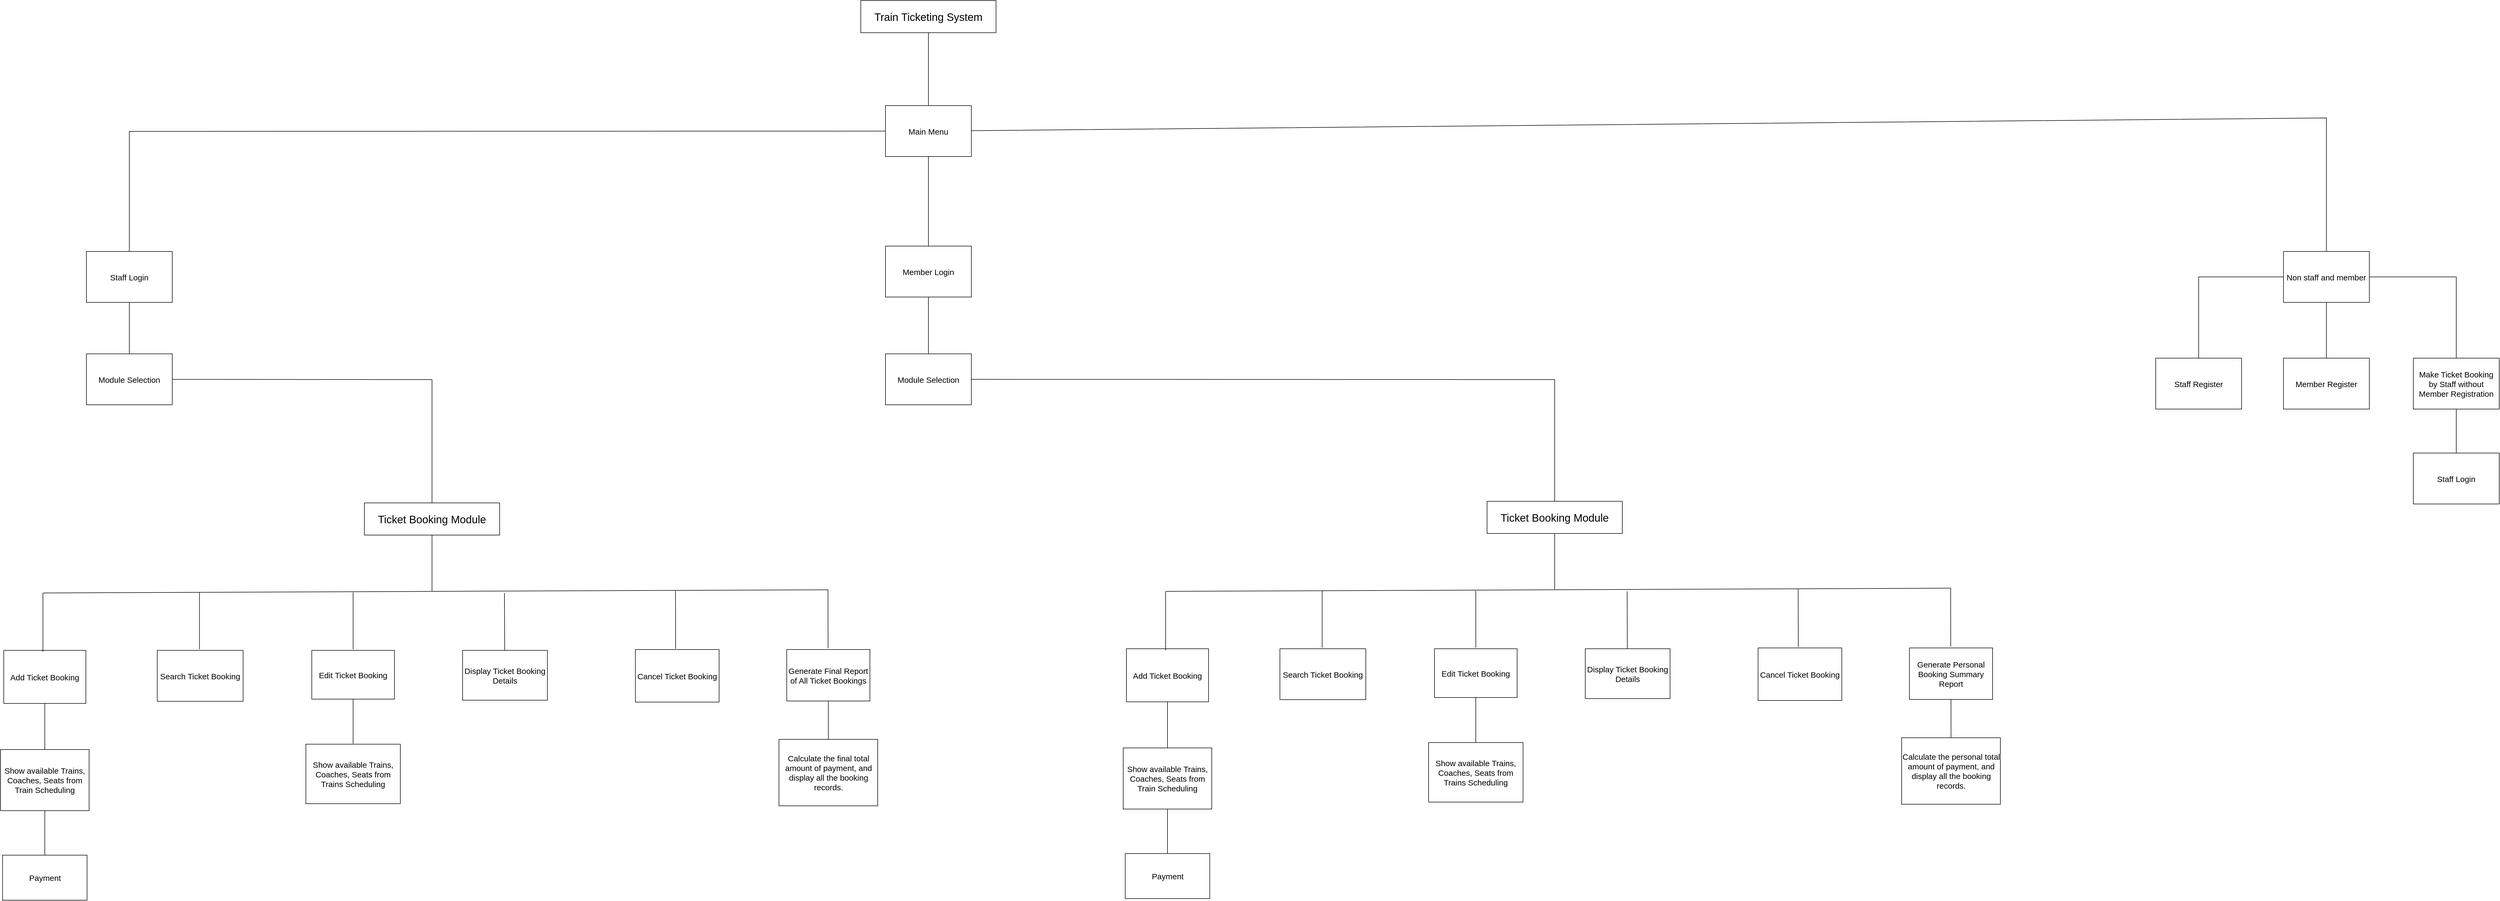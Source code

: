 <mxfile version="24.0.7" type="device">
  <diagram name="Page-1" id="4VUg6saWRizkleNZj2ED">
    <mxGraphModel dx="3587" dy="3716" grid="0" gridSize="10" guides="1" tooltips="1" connect="1" arrows="1" fold="1" page="0" pageScale="1" pageWidth="1600" pageHeight="900" math="0" shadow="0">
      <root>
        <mxCell id="0" />
        <mxCell id="1" parent="0" />
        <mxCell id="iW0ZyhLI2MdNcuru9LTY-1" value="&lt;font style=&quot;font-size: 20px;&quot;&gt;Ticket Booking Module&lt;/font&gt;" style="rounded=0;whiteSpace=wrap;html=1;" parent="1" vertex="1">
          <mxGeometry x="2594" y="-750" width="252" height="60" as="geometry" />
        </mxCell>
        <mxCell id="iW0ZyhLI2MdNcuru9LTY-3" value="Show available Trains, Coaches, Seats from Train Scheduling" style="rounded=0;whiteSpace=wrap;html=1;movable=1;resizable=1;rotatable=1;deletable=1;editable=1;locked=0;connectable=1;fontSize=15;" parent="1" vertex="1">
          <mxGeometry x="1916" y="-290" width="165" height="114" as="geometry" />
        </mxCell>
        <mxCell id="iW0ZyhLI2MdNcuru9LTY-5" value="Payment" style="rounded=0;whiteSpace=wrap;html=1;movable=1;resizable=1;rotatable=1;deletable=1;editable=1;locked=0;connectable=1;fontSize=15;" parent="1" vertex="1">
          <mxGeometry x="1919.75" y="-93" width="157.5" height="84" as="geometry" />
        </mxCell>
        <mxCell id="iW0ZyhLI2MdNcuru9LTY-7" value="Add Ticket Booking" style="rounded=0;whiteSpace=wrap;html=1;movable=1;resizable=1;rotatable=1;deletable=1;editable=1;locked=0;connectable=1;fontSize=15;" parent="1" vertex="1">
          <mxGeometry x="1922" y="-475" width="153" height="99" as="geometry" />
        </mxCell>
        <mxCell id="iW0ZyhLI2MdNcuru9LTY-8" value="Search Ticket Booking" style="rounded=0;whiteSpace=wrap;html=1;fontSize=15;" parent="1" vertex="1">
          <mxGeometry x="2208" y="-475" width="160" height="95" as="geometry" />
        </mxCell>
        <mxCell id="iW0ZyhLI2MdNcuru9LTY-10" value="Edit Ticket Booking" style="rounded=0;whiteSpace=wrap;html=1;movable=1;resizable=1;rotatable=1;deletable=1;editable=1;locked=0;connectable=1;fontSize=15;" parent="1" vertex="1">
          <mxGeometry x="2496" y="-475" width="154" height="91" as="geometry" />
        </mxCell>
        <mxCell id="iW0ZyhLI2MdNcuru9LTY-12" value="Show available Trains, Coaches, Seats from Trains Scheduling" style="rounded=0;whiteSpace=wrap;html=1;movable=1;resizable=1;rotatable=1;deletable=1;editable=1;locked=0;connectable=1;fontSize=15;" parent="1" vertex="1">
          <mxGeometry x="2485" y="-300" width="176" height="111" as="geometry" />
        </mxCell>
        <mxCell id="iW0ZyhLI2MdNcuru9LTY-15" value="Cancel Ticket Booking" style="rounded=0;whiteSpace=wrap;html=1;movable=1;resizable=1;rotatable=1;deletable=1;editable=1;locked=0;connectable=1;fontSize=15;" parent="1" vertex="1">
          <mxGeometry x="3099" y="-476.5" width="156" height="98" as="geometry" />
        </mxCell>
        <mxCell id="iW0ZyhLI2MdNcuru9LTY-17" value="Display Ticket Booking Details" style="rounded=0;whiteSpace=wrap;html=1;fontSize=15;" parent="1" vertex="1">
          <mxGeometry x="2777" y="-475" width="158" height="93" as="geometry" />
        </mxCell>
        <mxCell id="iW0ZyhLI2MdNcuru9LTY-19" value="Generate Personal Booking Summary Report" style="rounded=0;whiteSpace=wrap;html=1;fontSize=15;" parent="1" vertex="1">
          <mxGeometry x="3381" y="-476.5" width="155" height="96" as="geometry" />
        </mxCell>
        <mxCell id="iW0ZyhLI2MdNcuru9LTY-20" value="Calculate the personal total amount of payment, and display all the booking records." style="rounded=0;whiteSpace=wrap;html=1;fontSize=15;" parent="1" vertex="1">
          <mxGeometry x="3366.5" y="-309" width="184" height="124" as="geometry" />
        </mxCell>
        <mxCell id="iW0ZyhLI2MdNcuru9LTY-21" value="" style="endArrow=none;html=1;rounded=0;entryX=0.5;entryY=1;entryDx=0;entryDy=0;" parent="1" target="iW0ZyhLI2MdNcuru9LTY-1" edge="1">
          <mxGeometry width="50" height="50" relative="1" as="geometry">
            <mxPoint x="2720" y="-586" as="sourcePoint" />
            <mxPoint x="2711" y="-669" as="targetPoint" />
          </mxGeometry>
        </mxCell>
        <mxCell id="iW0ZyhLI2MdNcuru9LTY-22" value="" style="endArrow=none;html=1;rounded=0;" parent="1" edge="1">
          <mxGeometry width="50" height="50" relative="1" as="geometry">
            <mxPoint x="1995.5" y="-582" as="sourcePoint" />
            <mxPoint x="3458" y="-588" as="targetPoint" />
          </mxGeometry>
        </mxCell>
        <mxCell id="iW0ZyhLI2MdNcuru9LTY-24" value="" style="endArrow=none;html=1;rounded=0;entryX=0.5;entryY=1;entryDx=0;entryDy=0;" parent="1" edge="1">
          <mxGeometry width="50" height="50" relative="1" as="geometry">
            <mxPoint x="1995" y="-472" as="sourcePoint" />
            <mxPoint x="1995" y="-582" as="targetPoint" />
          </mxGeometry>
        </mxCell>
        <mxCell id="iW0ZyhLI2MdNcuru9LTY-26" value="" style="endArrow=none;html=1;rounded=0;entryX=0.5;entryY=1;entryDx=0;entryDy=0;" parent="1" edge="1">
          <mxGeometry width="50" height="50" relative="1" as="geometry">
            <mxPoint x="2286.71" y="-477" as="sourcePoint" />
            <mxPoint x="2286.71" y="-583" as="targetPoint" />
          </mxGeometry>
        </mxCell>
        <mxCell id="iW0ZyhLI2MdNcuru9LTY-27" value="" style="endArrow=none;html=1;rounded=0;entryX=0.5;entryY=1;entryDx=0;entryDy=0;" parent="1" edge="1">
          <mxGeometry width="50" height="50" relative="1" as="geometry">
            <mxPoint x="2573" y="-477" as="sourcePoint" />
            <mxPoint x="2573" y="-583" as="targetPoint" />
          </mxGeometry>
        </mxCell>
        <mxCell id="iW0ZyhLI2MdNcuru9LTY-28" value="" style="endArrow=none;html=1;rounded=0;" parent="1" edge="1">
          <mxGeometry width="50" height="50" relative="1" as="geometry">
            <mxPoint x="2855.41" y="-475" as="sourcePoint" />
            <mxPoint x="2855" y="-582" as="targetPoint" />
          </mxGeometry>
        </mxCell>
        <mxCell id="iW0ZyhLI2MdNcuru9LTY-29" value="" style="endArrow=none;html=1;rounded=0;entryX=0.5;entryY=1;entryDx=0;entryDy=0;" parent="1" edge="1">
          <mxGeometry width="50" height="50" relative="1" as="geometry">
            <mxPoint x="3174" y="-478" as="sourcePoint" />
            <mxPoint x="3173.71" y="-586" as="targetPoint" />
          </mxGeometry>
        </mxCell>
        <mxCell id="iW0ZyhLI2MdNcuru9LTY-31" value="" style="endArrow=none;html=1;rounded=0;entryX=0.5;entryY=1;entryDx=0;entryDy=0;" parent="1" edge="1">
          <mxGeometry width="50" height="50" relative="1" as="geometry">
            <mxPoint x="3458" y="-479" as="sourcePoint" />
            <mxPoint x="3457.86" y="-588" as="targetPoint" />
          </mxGeometry>
        </mxCell>
        <mxCell id="iW0ZyhLI2MdNcuru9LTY-34" value="" style="endArrow=none;html=1;rounded=0;exitX=0.5;exitY=1;exitDx=0;exitDy=0;entryX=0.5;entryY=0;entryDx=0;entryDy=0;" parent="1" edge="1" target="iW0ZyhLI2MdNcuru9LTY-3" source="iW0ZyhLI2MdNcuru9LTY-7">
          <mxGeometry width="50" height="50" relative="1" as="geometry">
            <mxPoint x="1965" y="-208.23" as="sourcePoint" />
            <mxPoint x="2002" y="-281" as="targetPoint" />
          </mxGeometry>
        </mxCell>
        <mxCell id="iW0ZyhLI2MdNcuru9LTY-36" value="" style="endArrow=none;html=1;rounded=0;exitX=0.5;exitY=1;exitDx=0;exitDy=0;entryX=0.5;entryY=0;entryDx=0;entryDy=0;" parent="1" edge="1" target="iW0ZyhLI2MdNcuru9LTY-5" source="iW0ZyhLI2MdNcuru9LTY-3">
          <mxGeometry width="50" height="50" relative="1" as="geometry">
            <mxPoint x="1986" y="-142.0" as="sourcePoint" />
            <mxPoint x="2081" y="-133.77" as="targetPoint" />
          </mxGeometry>
        </mxCell>
        <mxCell id="iW0ZyhLI2MdNcuru9LTY-42" value="" style="endArrow=none;html=1;rounded=0;exitX=0.5;exitY=1;exitDx=0;exitDy=0;" parent="1" edge="1" source="iW0ZyhLI2MdNcuru9LTY-10">
          <mxGeometry width="50" height="50" relative="1" as="geometry">
            <mxPoint x="2541" y="-200.24" as="sourcePoint" />
            <mxPoint x="2573" y="-301" as="targetPoint" />
          </mxGeometry>
        </mxCell>
        <mxCell id="iW0ZyhLI2MdNcuru9LTY-50" value="" style="endArrow=none;html=1;rounded=0;exitX=0.5;exitY=0;exitDx=0;exitDy=0;entryX=0.5;entryY=1;entryDx=0;entryDy=0;" parent="1" target="iW0ZyhLI2MdNcuru9LTY-19" edge="1" source="iW0ZyhLI2MdNcuru9LTY-20">
          <mxGeometry width="50" height="50" relative="1" as="geometry">
            <mxPoint x="3429" y="-321" as="sourcePoint" />
            <mxPoint x="3666" y="-362" as="targetPoint" />
          </mxGeometry>
        </mxCell>
        <mxCell id="xvihahwI_SfnJdkpDrHd-46" style="edgeStyle=none;rounded=0;orthogonalLoop=1;jettySize=auto;html=1;entryX=0.5;entryY=0;entryDx=0;entryDy=0;endArrow=none;endFill=0;" edge="1" parent="1" source="xvihahwI_SfnJdkpDrHd-3" target="xvihahwI_SfnJdkpDrHd-5">
          <mxGeometry relative="1" as="geometry" />
        </mxCell>
        <mxCell id="xvihahwI_SfnJdkpDrHd-3" value="&lt;font style=&quot;font-size: 20px;&quot;&gt;Train Ticketing System&lt;/font&gt;" style="rounded=0;whiteSpace=wrap;html=1;" vertex="1" parent="1">
          <mxGeometry x="1427" y="-1684" width="252" height="60" as="geometry" />
        </mxCell>
        <mxCell id="xvihahwI_SfnJdkpDrHd-48" style="edgeStyle=none;rounded=0;orthogonalLoop=1;jettySize=auto;html=1;entryX=0.5;entryY=0;entryDx=0;entryDy=0;endArrow=none;endFill=0;" edge="1" parent="1" source="xvihahwI_SfnJdkpDrHd-5" target="xvihahwI_SfnJdkpDrHd-7">
          <mxGeometry relative="1" as="geometry" />
        </mxCell>
        <mxCell id="xvihahwI_SfnJdkpDrHd-53" style="edgeStyle=none;rounded=0;orthogonalLoop=1;jettySize=auto;html=1;strokeColor=default;align=center;verticalAlign=middle;fontFamily=Helvetica;fontSize=11;fontColor=default;labelBackgroundColor=default;endArrow=none;endFill=0;entryX=0.5;entryY=0;entryDx=0;entryDy=0;" edge="1" parent="1" source="xvihahwI_SfnJdkpDrHd-5" target="xvihahwI_SfnJdkpDrHd-6">
          <mxGeometry relative="1" as="geometry">
            <mxPoint x="468.286" y="-1435" as="targetPoint" />
            <Array as="points">
              <mxPoint x="64" y="-1440" />
            </Array>
          </mxGeometry>
        </mxCell>
        <mxCell id="xvihahwI_SfnJdkpDrHd-54" style="edgeStyle=none;rounded=0;orthogonalLoop=1;jettySize=auto;html=1;strokeColor=default;align=center;verticalAlign=middle;fontFamily=Helvetica;fontSize=11;fontColor=default;labelBackgroundColor=default;endArrow=none;endFill=0;entryX=0.5;entryY=0;entryDx=0;entryDy=0;" edge="1" parent="1" source="xvihahwI_SfnJdkpDrHd-5" target="xvihahwI_SfnJdkpDrHd-8">
          <mxGeometry relative="1" as="geometry">
            <mxPoint x="3471.667" y="-1398.667" as="targetPoint" />
            <Array as="points">
              <mxPoint x="4158" y="-1465" />
            </Array>
          </mxGeometry>
        </mxCell>
        <mxCell id="xvihahwI_SfnJdkpDrHd-5" value="Main Menu" style="rounded=0;whiteSpace=wrap;html=1;fontSize=15;" vertex="1" parent="1">
          <mxGeometry x="1473" y="-1488" width="160" height="95" as="geometry" />
        </mxCell>
        <mxCell id="xvihahwI_SfnJdkpDrHd-50" value="" style="edgeStyle=none;rounded=0;orthogonalLoop=1;jettySize=auto;html=1;strokeColor=default;align=center;verticalAlign=middle;fontFamily=Helvetica;fontSize=11;fontColor=default;labelBackgroundColor=default;endArrow=none;endFill=0;" edge="1" parent="1" source="xvihahwI_SfnJdkpDrHd-6" target="xvihahwI_SfnJdkpDrHd-13">
          <mxGeometry relative="1" as="geometry" />
        </mxCell>
        <mxCell id="xvihahwI_SfnJdkpDrHd-6" value="Staff Login" style="rounded=0;whiteSpace=wrap;html=1;fontSize=15;" vertex="1" parent="1">
          <mxGeometry x="-16" y="-1216" width="160" height="95" as="geometry" />
        </mxCell>
        <mxCell id="xvihahwI_SfnJdkpDrHd-49" value="" style="edgeStyle=none;rounded=0;orthogonalLoop=1;jettySize=auto;html=1;endArrow=none;endFill=0;" edge="1" parent="1" source="xvihahwI_SfnJdkpDrHd-7" target="xvihahwI_SfnJdkpDrHd-12">
          <mxGeometry relative="1" as="geometry" />
        </mxCell>
        <mxCell id="xvihahwI_SfnJdkpDrHd-7" value="Member Login" style="rounded=0;whiteSpace=wrap;html=1;fontSize=15;" vertex="1" parent="1">
          <mxGeometry x="1473" y="-1226" width="160" height="95" as="geometry" />
        </mxCell>
        <mxCell id="xvihahwI_SfnJdkpDrHd-39" value="" style="edgeStyle=orthogonalEdgeStyle;rounded=0;orthogonalLoop=1;jettySize=auto;html=1;endArrow=none;endFill=0;" edge="1" parent="1" source="xvihahwI_SfnJdkpDrHd-8" target="xvihahwI_SfnJdkpDrHd-10">
          <mxGeometry relative="1" as="geometry" />
        </mxCell>
        <mxCell id="xvihahwI_SfnJdkpDrHd-40" style="edgeStyle=orthogonalEdgeStyle;rounded=0;orthogonalLoop=1;jettySize=auto;html=1;exitX=0;exitY=0.5;exitDx=0;exitDy=0;entryX=0.5;entryY=0;entryDx=0;entryDy=0;endArrow=none;endFill=0;" edge="1" parent="1" source="xvihahwI_SfnJdkpDrHd-8" target="xvihahwI_SfnJdkpDrHd-9">
          <mxGeometry relative="1" as="geometry" />
        </mxCell>
        <mxCell id="xvihahwI_SfnJdkpDrHd-43" style="edgeStyle=orthogonalEdgeStyle;rounded=0;orthogonalLoop=1;jettySize=auto;html=1;endArrow=none;endFill=0;" edge="1" parent="1" source="xvihahwI_SfnJdkpDrHd-8" target="xvihahwI_SfnJdkpDrHd-11">
          <mxGeometry relative="1" as="geometry" />
        </mxCell>
        <mxCell id="xvihahwI_SfnJdkpDrHd-8" value="Non staff and member" style="rounded=0;whiteSpace=wrap;html=1;fontSize=15;" vertex="1" parent="1">
          <mxGeometry x="4078" y="-1216" width="160" height="95" as="geometry" />
        </mxCell>
        <mxCell id="xvihahwI_SfnJdkpDrHd-9" value="Staff Register" style="rounded=0;whiteSpace=wrap;html=1;fontSize=15;" vertex="1" parent="1">
          <mxGeometry x="3840" y="-1017" width="160" height="95" as="geometry" />
        </mxCell>
        <mxCell id="xvihahwI_SfnJdkpDrHd-10" value="Member Register" style="rounded=0;whiteSpace=wrap;html=1;fontSize=15;" vertex="1" parent="1">
          <mxGeometry x="4078" y="-1017" width="160" height="95" as="geometry" />
        </mxCell>
        <mxCell id="xvihahwI_SfnJdkpDrHd-38" value="" style="edgeStyle=orthogonalEdgeStyle;rounded=0;orthogonalLoop=1;jettySize=auto;html=1;endArrow=none;endFill=0;" edge="1" parent="1" source="xvihahwI_SfnJdkpDrHd-11" target="xvihahwI_SfnJdkpDrHd-37">
          <mxGeometry relative="1" as="geometry" />
        </mxCell>
        <mxCell id="xvihahwI_SfnJdkpDrHd-11" value="Make Ticket Booking by Staff without Member Registration" style="rounded=0;whiteSpace=wrap;html=1;fontSize=15;" vertex="1" parent="1">
          <mxGeometry x="4320" y="-1017" width="160" height="95" as="geometry" />
        </mxCell>
        <mxCell id="xvihahwI_SfnJdkpDrHd-55" style="edgeStyle=none;rounded=0;orthogonalLoop=1;jettySize=auto;html=1;entryX=0.5;entryY=0;entryDx=0;entryDy=0;strokeColor=default;align=center;verticalAlign=middle;fontFamily=Helvetica;fontSize=11;fontColor=default;labelBackgroundColor=default;endArrow=none;endFill=0;" edge="1" parent="1" source="xvihahwI_SfnJdkpDrHd-12" target="iW0ZyhLI2MdNcuru9LTY-1">
          <mxGeometry relative="1" as="geometry">
            <Array as="points">
              <mxPoint x="2720" y="-977" />
            </Array>
          </mxGeometry>
        </mxCell>
        <mxCell id="xvihahwI_SfnJdkpDrHd-12" value="Module Selection" style="rounded=0;whiteSpace=wrap;html=1;fontSize=15;" vertex="1" parent="1">
          <mxGeometry x="1473" y="-1025" width="160" height="95" as="geometry" />
        </mxCell>
        <mxCell id="xvihahwI_SfnJdkpDrHd-52" style="edgeStyle=none;rounded=0;orthogonalLoop=1;jettySize=auto;html=1;entryX=0.5;entryY=0;entryDx=0;entryDy=0;strokeColor=default;align=center;verticalAlign=middle;fontFamily=Helvetica;fontSize=11;fontColor=default;labelBackgroundColor=default;endArrow=none;endFill=0;" edge="1" parent="1" source="xvihahwI_SfnJdkpDrHd-13" target="xvihahwI_SfnJdkpDrHd-14">
          <mxGeometry relative="1" as="geometry">
            <Array as="points">
              <mxPoint x="628" y="-977" />
            </Array>
          </mxGeometry>
        </mxCell>
        <mxCell id="xvihahwI_SfnJdkpDrHd-13" value="Module Selection" style="rounded=0;whiteSpace=wrap;html=1;fontSize=15;" vertex="1" parent="1">
          <mxGeometry x="-16" y="-1025" width="160" height="95" as="geometry" />
        </mxCell>
        <mxCell id="xvihahwI_SfnJdkpDrHd-14" value="&lt;font style=&quot;font-size: 20px;&quot;&gt;Ticket Booking Module&lt;/font&gt;" style="rounded=0;whiteSpace=wrap;html=1;" vertex="1" parent="1">
          <mxGeometry x="502" y="-747" width="252" height="60" as="geometry" />
        </mxCell>
        <mxCell id="xvihahwI_SfnJdkpDrHd-15" value="Show available Trains, Coaches, Seats from Train Scheduling" style="rounded=0;whiteSpace=wrap;html=1;movable=1;resizable=1;rotatable=1;deletable=1;editable=1;locked=0;connectable=1;fontSize=15;" vertex="1" parent="1">
          <mxGeometry x="-176" y="-287" width="165" height="114" as="geometry" />
        </mxCell>
        <mxCell id="xvihahwI_SfnJdkpDrHd-16" value="Payment" style="rounded=0;whiteSpace=wrap;html=1;movable=1;resizable=1;rotatable=1;deletable=1;editable=1;locked=0;connectable=1;fontSize=15;" vertex="1" parent="1">
          <mxGeometry x="-172.25" y="-90" width="157.5" height="84" as="geometry" />
        </mxCell>
        <mxCell id="xvihahwI_SfnJdkpDrHd-17" value="Add Ticket Booking" style="rounded=0;whiteSpace=wrap;html=1;movable=1;resizable=1;rotatable=1;deletable=1;editable=1;locked=0;connectable=1;fontSize=15;" vertex="1" parent="1">
          <mxGeometry x="-170" y="-472" width="153" height="99" as="geometry" />
        </mxCell>
        <mxCell id="xvihahwI_SfnJdkpDrHd-18" value="Search Ticket Booking" style="rounded=0;whiteSpace=wrap;html=1;fontSize=15;" vertex="1" parent="1">
          <mxGeometry x="116" y="-472" width="160" height="95" as="geometry" />
        </mxCell>
        <mxCell id="xvihahwI_SfnJdkpDrHd-19" value="Edit Ticket Booking" style="rounded=0;whiteSpace=wrap;html=1;movable=1;resizable=1;rotatable=1;deletable=1;editable=1;locked=0;connectable=1;fontSize=15;" vertex="1" parent="1">
          <mxGeometry x="404" y="-472" width="154" height="91" as="geometry" />
        </mxCell>
        <mxCell id="xvihahwI_SfnJdkpDrHd-20" value="Show available Trains, Coaches, Seats from Trains Scheduling" style="rounded=0;whiteSpace=wrap;html=1;movable=1;resizable=1;rotatable=1;deletable=1;editable=1;locked=0;connectable=1;fontSize=15;" vertex="1" parent="1">
          <mxGeometry x="393" y="-297" width="176" height="111" as="geometry" />
        </mxCell>
        <mxCell id="xvihahwI_SfnJdkpDrHd-21" value="Cancel Ticket Booking" style="rounded=0;whiteSpace=wrap;html=1;movable=1;resizable=1;rotatable=1;deletable=1;editable=1;locked=0;connectable=1;fontSize=15;" vertex="1" parent="1">
          <mxGeometry x="1007" y="-473.5" width="156" height="98" as="geometry" />
        </mxCell>
        <mxCell id="xvihahwI_SfnJdkpDrHd-22" value="Display Ticket Booking Details" style="rounded=0;whiteSpace=wrap;html=1;fontSize=15;" vertex="1" parent="1">
          <mxGeometry x="685" y="-472" width="158" height="93" as="geometry" />
        </mxCell>
        <mxCell id="xvihahwI_SfnJdkpDrHd-23" value="Generate Final Report of All Ticket Bookings" style="rounded=0;whiteSpace=wrap;html=1;fontSize=15;" vertex="1" parent="1">
          <mxGeometry x="1289" y="-473.5" width="155" height="96" as="geometry" />
        </mxCell>
        <mxCell id="xvihahwI_SfnJdkpDrHd-24" value="Calculate the final total amount of payment, and display all the booking records." style="rounded=0;whiteSpace=wrap;html=1;fontSize=15;" vertex="1" parent="1">
          <mxGeometry x="1274.5" y="-306" width="184" height="124" as="geometry" />
        </mxCell>
        <mxCell id="xvihahwI_SfnJdkpDrHd-25" value="" style="endArrow=none;html=1;rounded=0;entryX=0.5;entryY=1;entryDx=0;entryDy=0;" edge="1" target="xvihahwI_SfnJdkpDrHd-14" parent="1">
          <mxGeometry width="50" height="50" relative="1" as="geometry">
            <mxPoint x="628" y="-583" as="sourcePoint" />
            <mxPoint x="619" y="-666" as="targetPoint" />
          </mxGeometry>
        </mxCell>
        <mxCell id="xvihahwI_SfnJdkpDrHd-26" value="" style="endArrow=none;html=1;rounded=0;" edge="1" parent="1">
          <mxGeometry width="50" height="50" relative="1" as="geometry">
            <mxPoint x="-96.5" y="-579" as="sourcePoint" />
            <mxPoint x="1366" y="-585" as="targetPoint" />
          </mxGeometry>
        </mxCell>
        <mxCell id="xvihahwI_SfnJdkpDrHd-27" value="" style="endArrow=none;html=1;rounded=0;entryX=0.5;entryY=1;entryDx=0;entryDy=0;" edge="1" parent="1">
          <mxGeometry width="50" height="50" relative="1" as="geometry">
            <mxPoint x="-97" y="-469" as="sourcePoint" />
            <mxPoint x="-97" y="-579" as="targetPoint" />
          </mxGeometry>
        </mxCell>
        <mxCell id="xvihahwI_SfnJdkpDrHd-28" value="" style="endArrow=none;html=1;rounded=0;entryX=0.5;entryY=1;entryDx=0;entryDy=0;" edge="1" parent="1">
          <mxGeometry width="50" height="50" relative="1" as="geometry">
            <mxPoint x="194.71" y="-474" as="sourcePoint" />
            <mxPoint x="194.71" y="-580" as="targetPoint" />
          </mxGeometry>
        </mxCell>
        <mxCell id="xvihahwI_SfnJdkpDrHd-29" value="" style="endArrow=none;html=1;rounded=0;entryX=0.5;entryY=1;entryDx=0;entryDy=0;" edge="1" parent="1">
          <mxGeometry width="50" height="50" relative="1" as="geometry">
            <mxPoint x="481" y="-474" as="sourcePoint" />
            <mxPoint x="481" y="-580" as="targetPoint" />
          </mxGeometry>
        </mxCell>
        <mxCell id="xvihahwI_SfnJdkpDrHd-30" value="" style="endArrow=none;html=1;rounded=0;" edge="1" parent="1">
          <mxGeometry width="50" height="50" relative="1" as="geometry">
            <mxPoint x="763.41" y="-472" as="sourcePoint" />
            <mxPoint x="763" y="-579" as="targetPoint" />
          </mxGeometry>
        </mxCell>
        <mxCell id="xvihahwI_SfnJdkpDrHd-31" value="" style="endArrow=none;html=1;rounded=0;entryX=0.5;entryY=1;entryDx=0;entryDy=0;" edge="1" parent="1">
          <mxGeometry width="50" height="50" relative="1" as="geometry">
            <mxPoint x="1082" y="-475" as="sourcePoint" />
            <mxPoint x="1081.71" y="-583" as="targetPoint" />
          </mxGeometry>
        </mxCell>
        <mxCell id="xvihahwI_SfnJdkpDrHd-32" value="" style="endArrow=none;html=1;rounded=0;entryX=0.5;entryY=1;entryDx=0;entryDy=0;" edge="1" parent="1">
          <mxGeometry width="50" height="50" relative="1" as="geometry">
            <mxPoint x="1366" y="-476" as="sourcePoint" />
            <mxPoint x="1365.86" y="-585" as="targetPoint" />
          </mxGeometry>
        </mxCell>
        <mxCell id="xvihahwI_SfnJdkpDrHd-33" value="" style="endArrow=none;html=1;rounded=0;exitX=0.5;exitY=1;exitDx=0;exitDy=0;entryX=0.5;entryY=0;entryDx=0;entryDy=0;" edge="1" source="xvihahwI_SfnJdkpDrHd-17" target="xvihahwI_SfnJdkpDrHd-15" parent="1">
          <mxGeometry width="50" height="50" relative="1" as="geometry">
            <mxPoint x="-127" y="-205.23" as="sourcePoint" />
            <mxPoint x="-90" y="-278" as="targetPoint" />
          </mxGeometry>
        </mxCell>
        <mxCell id="xvihahwI_SfnJdkpDrHd-34" value="" style="endArrow=none;html=1;rounded=0;exitX=0.5;exitY=1;exitDx=0;exitDy=0;entryX=0.5;entryY=0;entryDx=0;entryDy=0;" edge="1" source="xvihahwI_SfnJdkpDrHd-15" target="xvihahwI_SfnJdkpDrHd-16" parent="1">
          <mxGeometry width="50" height="50" relative="1" as="geometry">
            <mxPoint x="-106" y="-139.0" as="sourcePoint" />
            <mxPoint x="-11" y="-130.77" as="targetPoint" />
          </mxGeometry>
        </mxCell>
        <mxCell id="xvihahwI_SfnJdkpDrHd-35" value="" style="endArrow=none;html=1;rounded=0;exitX=0.5;exitY=1;exitDx=0;exitDy=0;" edge="1" source="xvihahwI_SfnJdkpDrHd-19" parent="1">
          <mxGeometry width="50" height="50" relative="1" as="geometry">
            <mxPoint x="449" y="-197.24" as="sourcePoint" />
            <mxPoint x="481" y="-298" as="targetPoint" />
          </mxGeometry>
        </mxCell>
        <mxCell id="xvihahwI_SfnJdkpDrHd-36" value="" style="endArrow=none;html=1;rounded=0;exitX=0.5;exitY=0;exitDx=0;exitDy=0;entryX=0.5;entryY=1;entryDx=0;entryDy=0;" edge="1" source="xvihahwI_SfnJdkpDrHd-24" target="xvihahwI_SfnJdkpDrHd-23" parent="1">
          <mxGeometry width="50" height="50" relative="1" as="geometry">
            <mxPoint x="1337" y="-318" as="sourcePoint" />
            <mxPoint x="1574" y="-359" as="targetPoint" />
          </mxGeometry>
        </mxCell>
        <mxCell id="xvihahwI_SfnJdkpDrHd-37" value="Staff Login" style="rounded=0;whiteSpace=wrap;html=1;fontSize=15;" vertex="1" parent="1">
          <mxGeometry x="4320" y="-840" width="160" height="95" as="geometry" />
        </mxCell>
      </root>
    </mxGraphModel>
  </diagram>
</mxfile>
